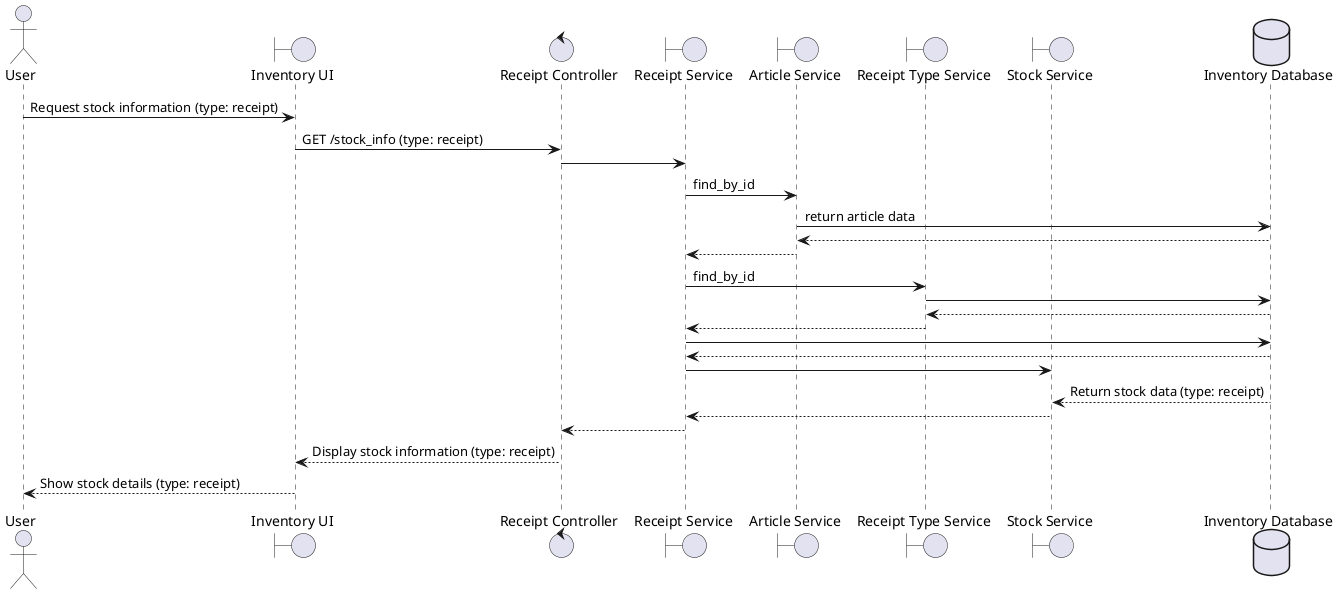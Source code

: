 @startuml ReceiptSequence

actor User
boundary "Inventory UI" as UI
control "Receipt Controller" as Controller
boundary "Receipt Service" as ReceiptService
boundary "Article Service" as ArticleService
boundary "Receipt Type Service" as ReceiptTypeService
boundary "Stock Service" as StockService
database "Inventory Database" as DB

User -> UI: Request stock information (type: receipt)
UI -> Controller: GET /stock_info (type: receipt)
Controller -> ReceiptService
ReceiptService -> ArticleService: find_by_id
ArticleService -> DB: return article data
DB --> ArticleService
ArticleService --> ReceiptService
ReceiptService -> ReceiptTypeService: find_by_id
ReceiptTypeService -> DB
DB --> ReceiptTypeService
ReceiptTypeService --> ReceiptService
ReceiptService -> DB
DB --> ReceiptService
ReceiptService -> StockService
DB --> StockService: Return stock data (type: receipt)
StockService --> ReceiptService
ReceiptService --> Controller
Controller --> UI: Display stock information (type: receipt)
UI --> User: Show stock details (type: receipt)

@enduml